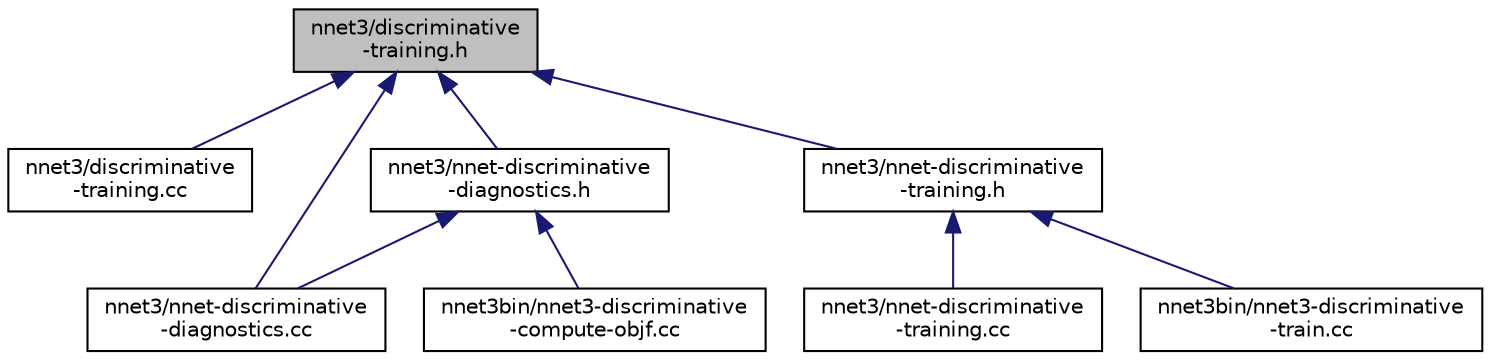 digraph "nnet3/discriminative-training.h"
{
  edge [fontname="Helvetica",fontsize="10",labelfontname="Helvetica",labelfontsize="10"];
  node [fontname="Helvetica",fontsize="10",shape=record];
  Node130 [label="nnet3/discriminative\l-training.h",height=0.2,width=0.4,color="black", fillcolor="grey75", style="filled", fontcolor="black"];
  Node130 -> Node131 [dir="back",color="midnightblue",fontsize="10",style="solid",fontname="Helvetica"];
  Node131 [label="nnet3/discriminative\l-training.cc",height=0.2,width=0.4,color="black", fillcolor="white", style="filled",URL="$discriminative-training_8cc.html"];
  Node130 -> Node132 [dir="back",color="midnightblue",fontsize="10",style="solid",fontname="Helvetica"];
  Node132 [label="nnet3/nnet-discriminative\l-diagnostics.h",height=0.2,width=0.4,color="black", fillcolor="white", style="filled",URL="$nnet-discriminative-diagnostics_8h.html"];
  Node132 -> Node133 [dir="back",color="midnightblue",fontsize="10",style="solid",fontname="Helvetica"];
  Node133 [label="nnet3/nnet-discriminative\l-diagnostics.cc",height=0.2,width=0.4,color="black", fillcolor="white", style="filled",URL="$nnet-discriminative-diagnostics_8cc.html"];
  Node132 -> Node134 [dir="back",color="midnightblue",fontsize="10",style="solid",fontname="Helvetica"];
  Node134 [label="nnet3bin/nnet3-discriminative\l-compute-objf.cc",height=0.2,width=0.4,color="black", fillcolor="white", style="filled",URL="$nnet3-discriminative-compute-objf_8cc.html"];
  Node130 -> Node133 [dir="back",color="midnightblue",fontsize="10",style="solid",fontname="Helvetica"];
  Node130 -> Node135 [dir="back",color="midnightblue",fontsize="10",style="solid",fontname="Helvetica"];
  Node135 [label="nnet3/nnet-discriminative\l-training.h",height=0.2,width=0.4,color="black", fillcolor="white", style="filled",URL="$nnet-discriminative-training_8h.html"];
  Node135 -> Node136 [dir="back",color="midnightblue",fontsize="10",style="solid",fontname="Helvetica"];
  Node136 [label="nnet3/nnet-discriminative\l-training.cc",height=0.2,width=0.4,color="black", fillcolor="white", style="filled",URL="$nnet-discriminative-training_8cc.html"];
  Node135 -> Node137 [dir="back",color="midnightblue",fontsize="10",style="solid",fontname="Helvetica"];
  Node137 [label="nnet3bin/nnet3-discriminative\l-train.cc",height=0.2,width=0.4,color="black", fillcolor="white", style="filled",URL="$nnet3-discriminative-train_8cc.html"];
}
